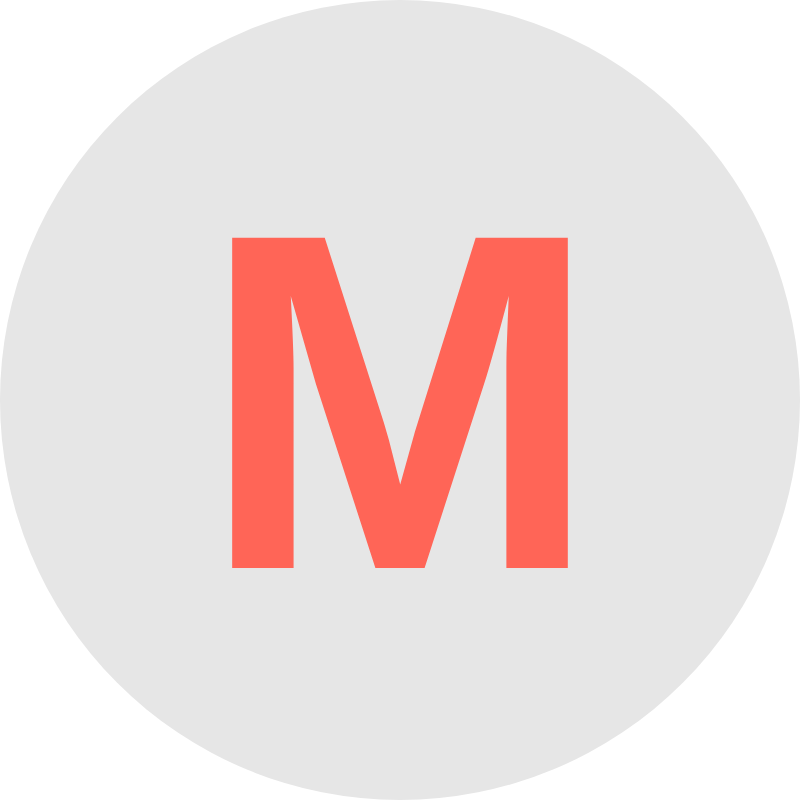 <mxfile>
    <diagram id="leo3fohcpxAp7H4ce3_a" name="ページ1">
        <mxGraphModel dx="1046" dy="577" grid="1" gridSize="10" guides="1" tooltips="1" connect="1" arrows="1" fold="1" page="1" pageScale="1" pageWidth="400" pageHeight="400" math="0" shadow="0">
            <root>
                <mxCell id="0"/>
                <mxCell id="1" parent="0"/>
                <mxCell id="2" value="&lt;font style=&quot;font-size: 240px;&quot;&gt;M&lt;/font&gt;" style="ellipse;whiteSpace=wrap;html=1;strokeColor=none;fontColor=#FF6557;fontSize=240;horizontal=1;fontStyle=1;fillColor=#E6E6E6;" parent="1" vertex="1">
                    <mxGeometry width="400" height="400" as="geometry"/>
                </mxCell>
            </root>
        </mxGraphModel>
    </diagram>
</mxfile>